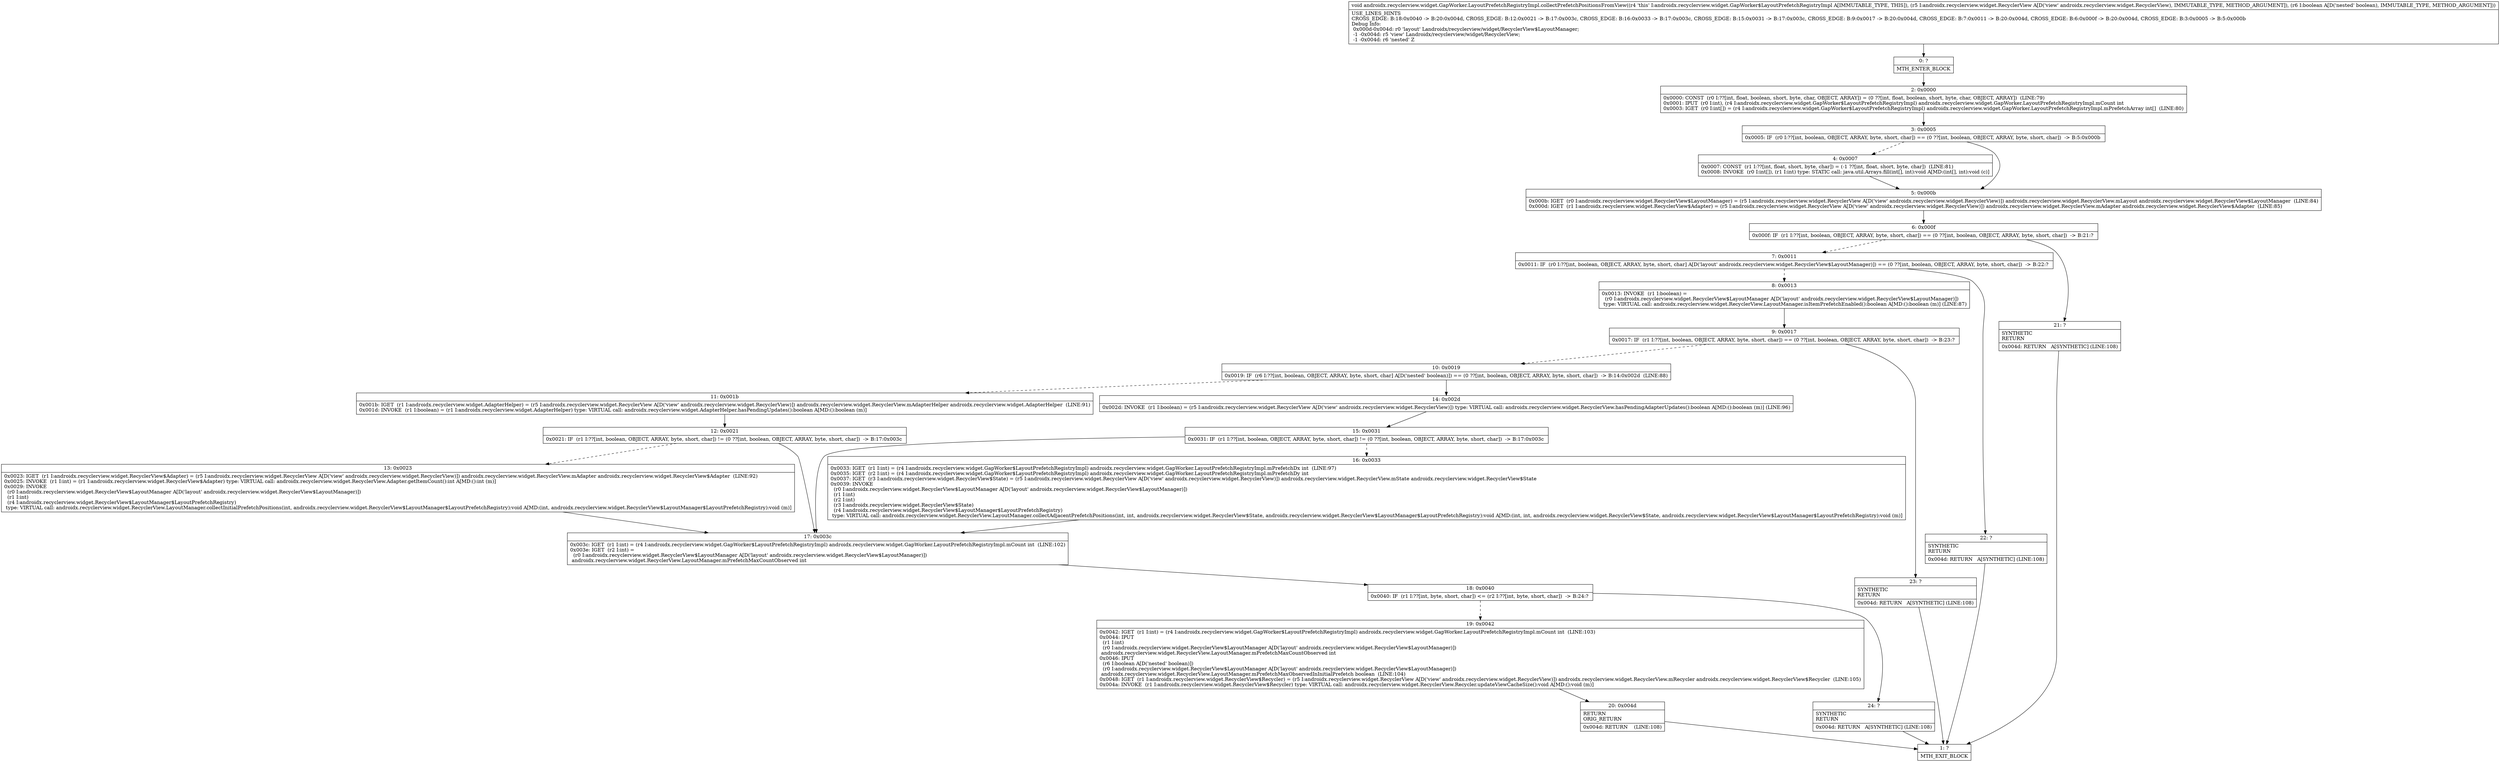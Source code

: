 digraph "CFG forandroidx.recyclerview.widget.GapWorker.LayoutPrefetchRegistryImpl.collectPrefetchPositionsFromView(Landroidx\/recyclerview\/widget\/RecyclerView;Z)V" {
Node_0 [shape=record,label="{0\:\ ?|MTH_ENTER_BLOCK\l}"];
Node_2 [shape=record,label="{2\:\ 0x0000|0x0000: CONST  (r0 I:??[int, float, boolean, short, byte, char, OBJECT, ARRAY]) = (0 ??[int, float, boolean, short, byte, char, OBJECT, ARRAY])  (LINE:79)\l0x0001: IPUT  (r0 I:int), (r4 I:androidx.recyclerview.widget.GapWorker$LayoutPrefetchRegistryImpl) androidx.recyclerview.widget.GapWorker.LayoutPrefetchRegistryImpl.mCount int \l0x0003: IGET  (r0 I:int[]) = (r4 I:androidx.recyclerview.widget.GapWorker$LayoutPrefetchRegistryImpl) androidx.recyclerview.widget.GapWorker.LayoutPrefetchRegistryImpl.mPrefetchArray int[]  (LINE:80)\l}"];
Node_3 [shape=record,label="{3\:\ 0x0005|0x0005: IF  (r0 I:??[int, boolean, OBJECT, ARRAY, byte, short, char]) == (0 ??[int, boolean, OBJECT, ARRAY, byte, short, char])  \-\> B:5:0x000b \l}"];
Node_4 [shape=record,label="{4\:\ 0x0007|0x0007: CONST  (r1 I:??[int, float, short, byte, char]) = (\-1 ??[int, float, short, byte, char])  (LINE:81)\l0x0008: INVOKE  (r0 I:int[]), (r1 I:int) type: STATIC call: java.util.Arrays.fill(int[], int):void A[MD:(int[], int):void (c)]\l}"];
Node_5 [shape=record,label="{5\:\ 0x000b|0x000b: IGET  (r0 I:androidx.recyclerview.widget.RecyclerView$LayoutManager) = (r5 I:androidx.recyclerview.widget.RecyclerView A[D('view' androidx.recyclerview.widget.RecyclerView)]) androidx.recyclerview.widget.RecyclerView.mLayout androidx.recyclerview.widget.RecyclerView$LayoutManager  (LINE:84)\l0x000d: IGET  (r1 I:androidx.recyclerview.widget.RecyclerView$Adapter) = (r5 I:androidx.recyclerview.widget.RecyclerView A[D('view' androidx.recyclerview.widget.RecyclerView)]) androidx.recyclerview.widget.RecyclerView.mAdapter androidx.recyclerview.widget.RecyclerView$Adapter  (LINE:85)\l}"];
Node_6 [shape=record,label="{6\:\ 0x000f|0x000f: IF  (r1 I:??[int, boolean, OBJECT, ARRAY, byte, short, char]) == (0 ??[int, boolean, OBJECT, ARRAY, byte, short, char])  \-\> B:21:? \l}"];
Node_7 [shape=record,label="{7\:\ 0x0011|0x0011: IF  (r0 I:??[int, boolean, OBJECT, ARRAY, byte, short, char] A[D('layout' androidx.recyclerview.widget.RecyclerView$LayoutManager)]) == (0 ??[int, boolean, OBJECT, ARRAY, byte, short, char])  \-\> B:22:? \l}"];
Node_8 [shape=record,label="{8\:\ 0x0013|0x0013: INVOKE  (r1 I:boolean) = \l  (r0 I:androidx.recyclerview.widget.RecyclerView$LayoutManager A[D('layout' androidx.recyclerview.widget.RecyclerView$LayoutManager)])\l type: VIRTUAL call: androidx.recyclerview.widget.RecyclerView.LayoutManager.isItemPrefetchEnabled():boolean A[MD:():boolean (m)] (LINE:87)\l}"];
Node_9 [shape=record,label="{9\:\ 0x0017|0x0017: IF  (r1 I:??[int, boolean, OBJECT, ARRAY, byte, short, char]) == (0 ??[int, boolean, OBJECT, ARRAY, byte, short, char])  \-\> B:23:? \l}"];
Node_10 [shape=record,label="{10\:\ 0x0019|0x0019: IF  (r6 I:??[int, boolean, OBJECT, ARRAY, byte, short, char] A[D('nested' boolean)]) == (0 ??[int, boolean, OBJECT, ARRAY, byte, short, char])  \-\> B:14:0x002d  (LINE:88)\l}"];
Node_11 [shape=record,label="{11\:\ 0x001b|0x001b: IGET  (r1 I:androidx.recyclerview.widget.AdapterHelper) = (r5 I:androidx.recyclerview.widget.RecyclerView A[D('view' androidx.recyclerview.widget.RecyclerView)]) androidx.recyclerview.widget.RecyclerView.mAdapterHelper androidx.recyclerview.widget.AdapterHelper  (LINE:91)\l0x001d: INVOKE  (r1 I:boolean) = (r1 I:androidx.recyclerview.widget.AdapterHelper) type: VIRTUAL call: androidx.recyclerview.widget.AdapterHelper.hasPendingUpdates():boolean A[MD:():boolean (m)]\l}"];
Node_12 [shape=record,label="{12\:\ 0x0021|0x0021: IF  (r1 I:??[int, boolean, OBJECT, ARRAY, byte, short, char]) != (0 ??[int, boolean, OBJECT, ARRAY, byte, short, char])  \-\> B:17:0x003c \l}"];
Node_13 [shape=record,label="{13\:\ 0x0023|0x0023: IGET  (r1 I:androidx.recyclerview.widget.RecyclerView$Adapter) = (r5 I:androidx.recyclerview.widget.RecyclerView A[D('view' androidx.recyclerview.widget.RecyclerView)]) androidx.recyclerview.widget.RecyclerView.mAdapter androidx.recyclerview.widget.RecyclerView$Adapter  (LINE:92)\l0x0025: INVOKE  (r1 I:int) = (r1 I:androidx.recyclerview.widget.RecyclerView$Adapter) type: VIRTUAL call: androidx.recyclerview.widget.RecyclerView.Adapter.getItemCount():int A[MD:():int (m)]\l0x0029: INVOKE  \l  (r0 I:androidx.recyclerview.widget.RecyclerView$LayoutManager A[D('layout' androidx.recyclerview.widget.RecyclerView$LayoutManager)])\l  (r1 I:int)\l  (r4 I:androidx.recyclerview.widget.RecyclerView$LayoutManager$LayoutPrefetchRegistry)\l type: VIRTUAL call: androidx.recyclerview.widget.RecyclerView.LayoutManager.collectInitialPrefetchPositions(int, androidx.recyclerview.widget.RecyclerView$LayoutManager$LayoutPrefetchRegistry):void A[MD:(int, androidx.recyclerview.widget.RecyclerView$LayoutManager$LayoutPrefetchRegistry):void (m)]\l}"];
Node_17 [shape=record,label="{17\:\ 0x003c|0x003c: IGET  (r1 I:int) = (r4 I:androidx.recyclerview.widget.GapWorker$LayoutPrefetchRegistryImpl) androidx.recyclerview.widget.GapWorker.LayoutPrefetchRegistryImpl.mCount int  (LINE:102)\l0x003e: IGET  (r2 I:int) = \l  (r0 I:androidx.recyclerview.widget.RecyclerView$LayoutManager A[D('layout' androidx.recyclerview.widget.RecyclerView$LayoutManager)])\l androidx.recyclerview.widget.RecyclerView.LayoutManager.mPrefetchMaxCountObserved int \l}"];
Node_18 [shape=record,label="{18\:\ 0x0040|0x0040: IF  (r1 I:??[int, byte, short, char]) \<= (r2 I:??[int, byte, short, char])  \-\> B:24:? \l}"];
Node_19 [shape=record,label="{19\:\ 0x0042|0x0042: IGET  (r1 I:int) = (r4 I:androidx.recyclerview.widget.GapWorker$LayoutPrefetchRegistryImpl) androidx.recyclerview.widget.GapWorker.LayoutPrefetchRegistryImpl.mCount int  (LINE:103)\l0x0044: IPUT  \l  (r1 I:int)\l  (r0 I:androidx.recyclerview.widget.RecyclerView$LayoutManager A[D('layout' androidx.recyclerview.widget.RecyclerView$LayoutManager)])\l androidx.recyclerview.widget.RecyclerView.LayoutManager.mPrefetchMaxCountObserved int \l0x0046: IPUT  \l  (r6 I:boolean A[D('nested' boolean)])\l  (r0 I:androidx.recyclerview.widget.RecyclerView$LayoutManager A[D('layout' androidx.recyclerview.widget.RecyclerView$LayoutManager)])\l androidx.recyclerview.widget.RecyclerView.LayoutManager.mPrefetchMaxObservedInInitialPrefetch boolean  (LINE:104)\l0x0048: IGET  (r1 I:androidx.recyclerview.widget.RecyclerView$Recycler) = (r5 I:androidx.recyclerview.widget.RecyclerView A[D('view' androidx.recyclerview.widget.RecyclerView)]) androidx.recyclerview.widget.RecyclerView.mRecycler androidx.recyclerview.widget.RecyclerView$Recycler  (LINE:105)\l0x004a: INVOKE  (r1 I:androidx.recyclerview.widget.RecyclerView$Recycler) type: VIRTUAL call: androidx.recyclerview.widget.RecyclerView.Recycler.updateViewCacheSize():void A[MD:():void (m)]\l}"];
Node_20 [shape=record,label="{20\:\ 0x004d|RETURN\lORIG_RETURN\l|0x004d: RETURN    (LINE:108)\l}"];
Node_1 [shape=record,label="{1\:\ ?|MTH_EXIT_BLOCK\l}"];
Node_24 [shape=record,label="{24\:\ ?|SYNTHETIC\lRETURN\l|0x004d: RETURN   A[SYNTHETIC] (LINE:108)\l}"];
Node_14 [shape=record,label="{14\:\ 0x002d|0x002d: INVOKE  (r1 I:boolean) = (r5 I:androidx.recyclerview.widget.RecyclerView A[D('view' androidx.recyclerview.widget.RecyclerView)]) type: VIRTUAL call: androidx.recyclerview.widget.RecyclerView.hasPendingAdapterUpdates():boolean A[MD:():boolean (m)] (LINE:96)\l}"];
Node_15 [shape=record,label="{15\:\ 0x0031|0x0031: IF  (r1 I:??[int, boolean, OBJECT, ARRAY, byte, short, char]) != (0 ??[int, boolean, OBJECT, ARRAY, byte, short, char])  \-\> B:17:0x003c \l}"];
Node_16 [shape=record,label="{16\:\ 0x0033|0x0033: IGET  (r1 I:int) = (r4 I:androidx.recyclerview.widget.GapWorker$LayoutPrefetchRegistryImpl) androidx.recyclerview.widget.GapWorker.LayoutPrefetchRegistryImpl.mPrefetchDx int  (LINE:97)\l0x0035: IGET  (r2 I:int) = (r4 I:androidx.recyclerview.widget.GapWorker$LayoutPrefetchRegistryImpl) androidx.recyclerview.widget.GapWorker.LayoutPrefetchRegistryImpl.mPrefetchDy int \l0x0037: IGET  (r3 I:androidx.recyclerview.widget.RecyclerView$State) = (r5 I:androidx.recyclerview.widget.RecyclerView A[D('view' androidx.recyclerview.widget.RecyclerView)]) androidx.recyclerview.widget.RecyclerView.mState androidx.recyclerview.widget.RecyclerView$State \l0x0039: INVOKE  \l  (r0 I:androidx.recyclerview.widget.RecyclerView$LayoutManager A[D('layout' androidx.recyclerview.widget.RecyclerView$LayoutManager)])\l  (r1 I:int)\l  (r2 I:int)\l  (r3 I:androidx.recyclerview.widget.RecyclerView$State)\l  (r4 I:androidx.recyclerview.widget.RecyclerView$LayoutManager$LayoutPrefetchRegistry)\l type: VIRTUAL call: androidx.recyclerview.widget.RecyclerView.LayoutManager.collectAdjacentPrefetchPositions(int, int, androidx.recyclerview.widget.RecyclerView$State, androidx.recyclerview.widget.RecyclerView$LayoutManager$LayoutPrefetchRegistry):void A[MD:(int, int, androidx.recyclerview.widget.RecyclerView$State, androidx.recyclerview.widget.RecyclerView$LayoutManager$LayoutPrefetchRegistry):void (m)]\l}"];
Node_23 [shape=record,label="{23\:\ ?|SYNTHETIC\lRETURN\l|0x004d: RETURN   A[SYNTHETIC] (LINE:108)\l}"];
Node_22 [shape=record,label="{22\:\ ?|SYNTHETIC\lRETURN\l|0x004d: RETURN   A[SYNTHETIC] (LINE:108)\l}"];
Node_21 [shape=record,label="{21\:\ ?|SYNTHETIC\lRETURN\l|0x004d: RETURN   A[SYNTHETIC] (LINE:108)\l}"];
MethodNode[shape=record,label="{void androidx.recyclerview.widget.GapWorker.LayoutPrefetchRegistryImpl.collectPrefetchPositionsFromView((r4 'this' I:androidx.recyclerview.widget.GapWorker$LayoutPrefetchRegistryImpl A[IMMUTABLE_TYPE, THIS]), (r5 I:androidx.recyclerview.widget.RecyclerView A[D('view' androidx.recyclerview.widget.RecyclerView), IMMUTABLE_TYPE, METHOD_ARGUMENT]), (r6 I:boolean A[D('nested' boolean), IMMUTABLE_TYPE, METHOD_ARGUMENT]))  | USE_LINES_HINTS\lCROSS_EDGE: B:18:0x0040 \-\> B:20:0x004d, CROSS_EDGE: B:12:0x0021 \-\> B:17:0x003c, CROSS_EDGE: B:16:0x0033 \-\> B:17:0x003c, CROSS_EDGE: B:15:0x0031 \-\> B:17:0x003c, CROSS_EDGE: B:9:0x0017 \-\> B:20:0x004d, CROSS_EDGE: B:7:0x0011 \-\> B:20:0x004d, CROSS_EDGE: B:6:0x000f \-\> B:20:0x004d, CROSS_EDGE: B:3:0x0005 \-\> B:5:0x000b\lDebug Info:\l  0x000d\-0x004d: r0 'layout' Landroidx\/recyclerview\/widget\/RecyclerView$LayoutManager;\l  \-1 \-0x004d: r5 'view' Landroidx\/recyclerview\/widget\/RecyclerView;\l  \-1 \-0x004d: r6 'nested' Z\l}"];
MethodNode -> Node_0;Node_0 -> Node_2;
Node_2 -> Node_3;
Node_3 -> Node_4[style=dashed];
Node_3 -> Node_5;
Node_4 -> Node_5;
Node_5 -> Node_6;
Node_6 -> Node_7[style=dashed];
Node_6 -> Node_21;
Node_7 -> Node_8[style=dashed];
Node_7 -> Node_22;
Node_8 -> Node_9;
Node_9 -> Node_10[style=dashed];
Node_9 -> Node_23;
Node_10 -> Node_11[style=dashed];
Node_10 -> Node_14;
Node_11 -> Node_12;
Node_12 -> Node_13[style=dashed];
Node_12 -> Node_17;
Node_13 -> Node_17;
Node_17 -> Node_18;
Node_18 -> Node_19[style=dashed];
Node_18 -> Node_24;
Node_19 -> Node_20;
Node_20 -> Node_1;
Node_24 -> Node_1;
Node_14 -> Node_15;
Node_15 -> Node_16[style=dashed];
Node_15 -> Node_17;
Node_16 -> Node_17;
Node_23 -> Node_1;
Node_22 -> Node_1;
Node_21 -> Node_1;
}

